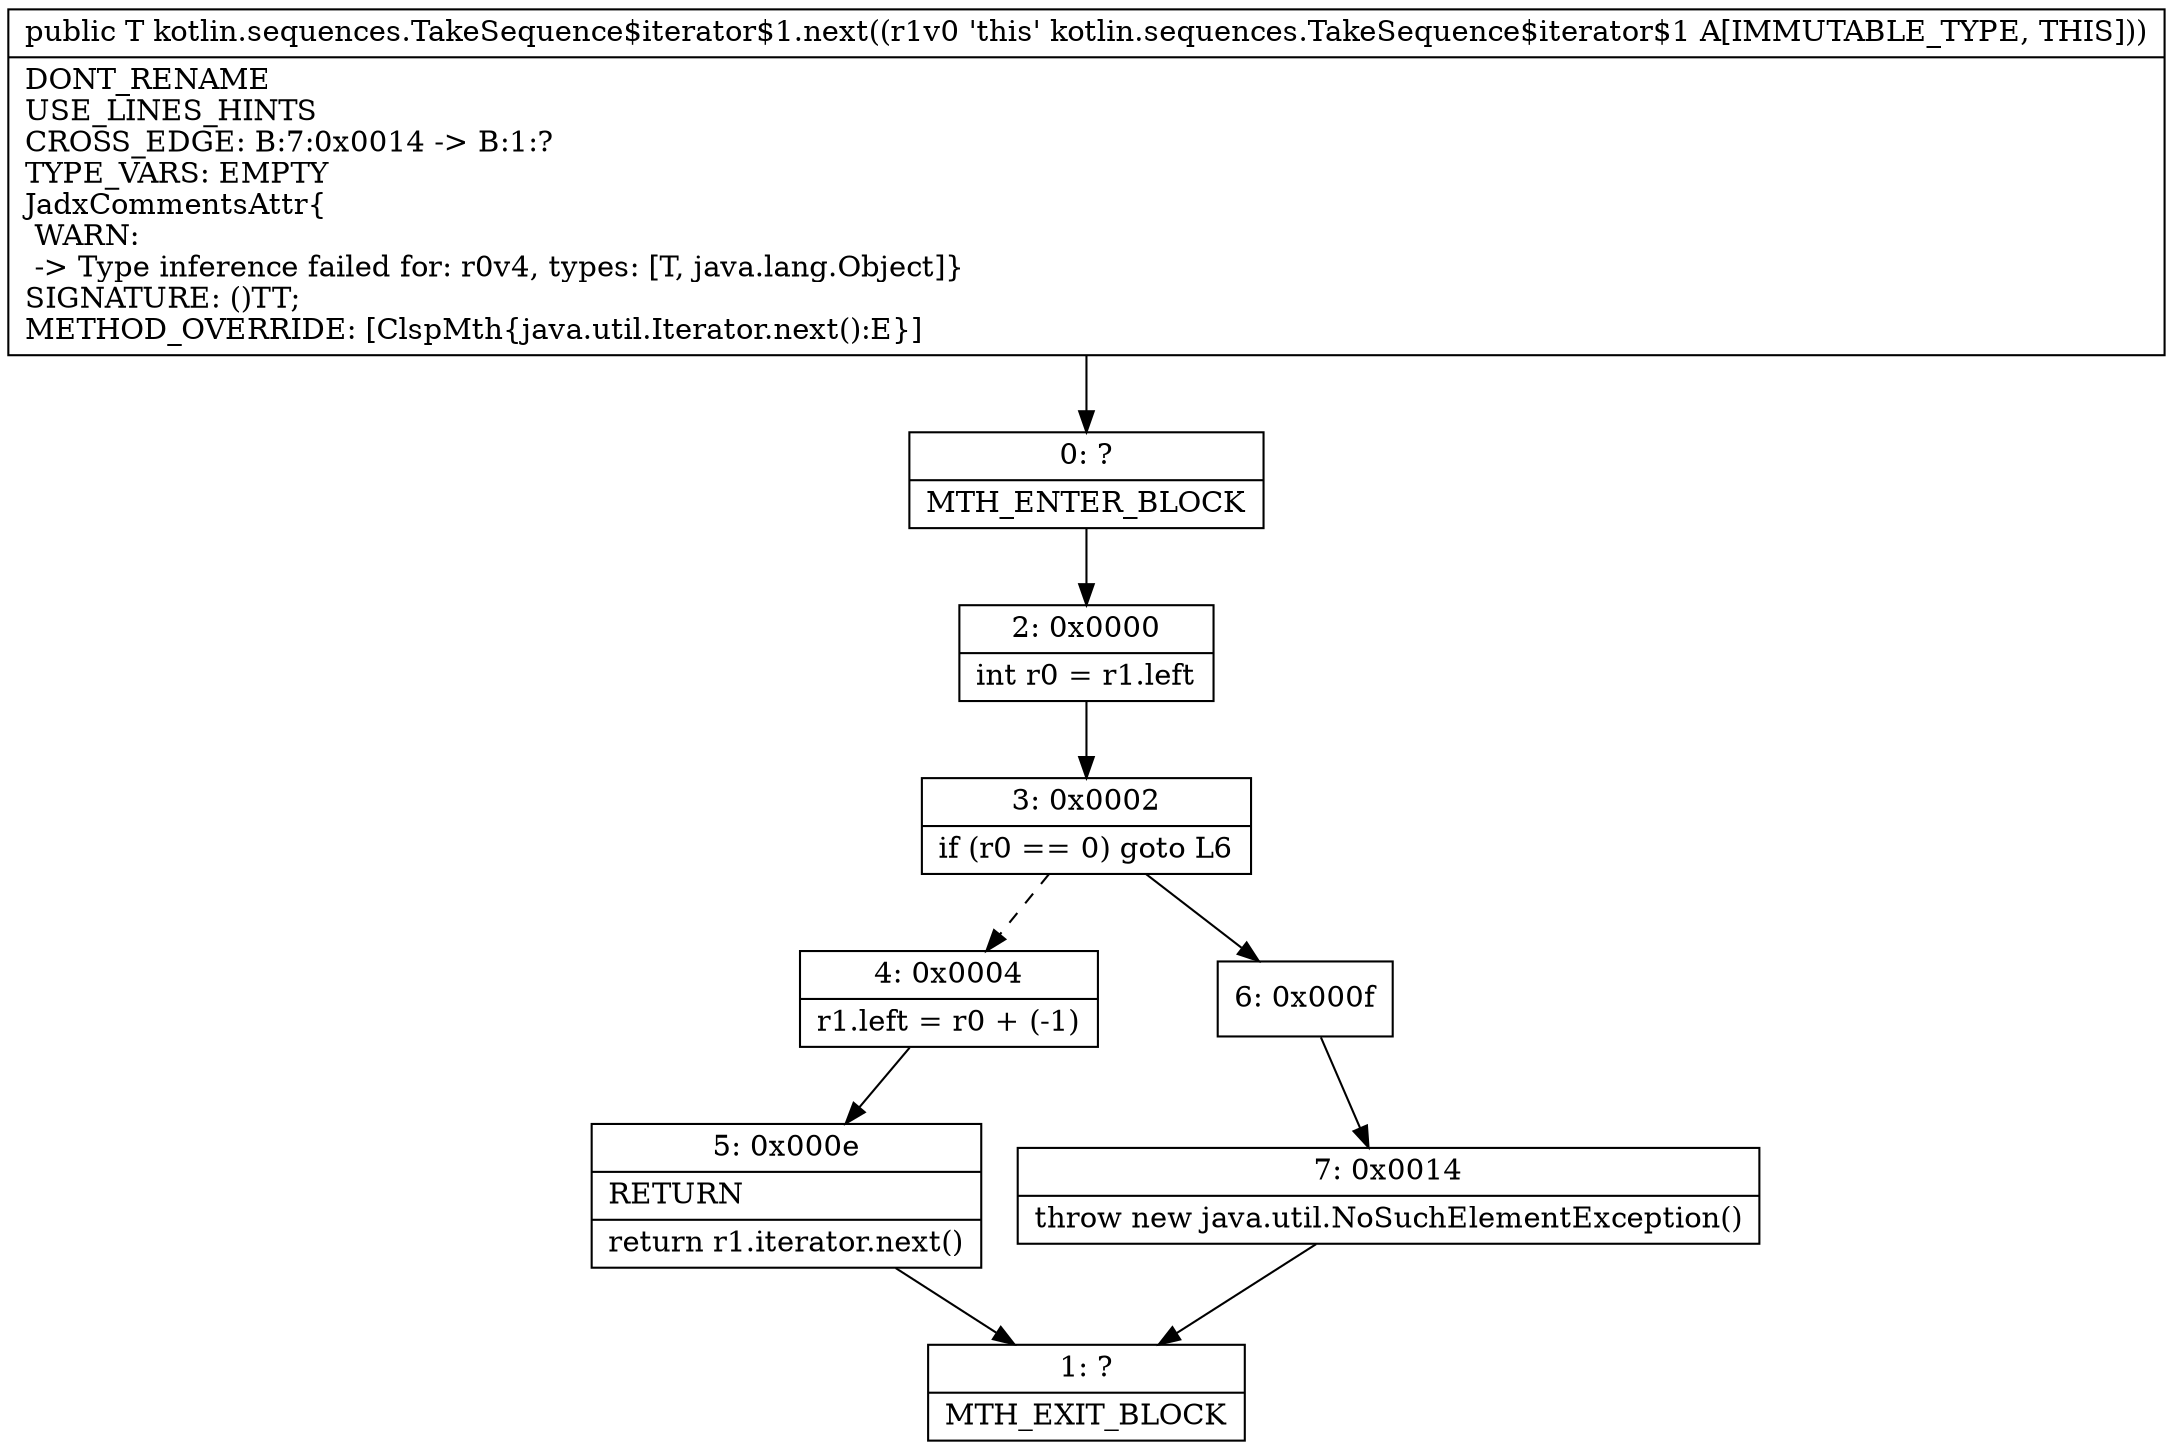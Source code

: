 digraph "CFG forkotlin.sequences.TakeSequence$iterator$1.next()Ljava\/lang\/Object;" {
Node_0 [shape=record,label="{0\:\ ?|MTH_ENTER_BLOCK\l}"];
Node_2 [shape=record,label="{2\:\ 0x0000|int r0 = r1.left\l}"];
Node_3 [shape=record,label="{3\:\ 0x0002|if (r0 == 0) goto L6\l}"];
Node_4 [shape=record,label="{4\:\ 0x0004|r1.left = r0 + (\-1)\l}"];
Node_5 [shape=record,label="{5\:\ 0x000e|RETURN\l|return r1.iterator.next()\l}"];
Node_1 [shape=record,label="{1\:\ ?|MTH_EXIT_BLOCK\l}"];
Node_6 [shape=record,label="{6\:\ 0x000f}"];
Node_7 [shape=record,label="{7\:\ 0x0014|throw new java.util.NoSuchElementException()\l}"];
MethodNode[shape=record,label="{public T kotlin.sequences.TakeSequence$iterator$1.next((r1v0 'this' kotlin.sequences.TakeSequence$iterator$1 A[IMMUTABLE_TYPE, THIS]))  | DONT_RENAME\lUSE_LINES_HINTS\lCROSS_EDGE: B:7:0x0014 \-\> B:1:?\lTYPE_VARS: EMPTY\lJadxCommentsAttr\{\l WARN: \l \-\> Type inference failed for: r0v4, types: [T, java.lang.Object]\}\lSIGNATURE: ()TT;\lMETHOD_OVERRIDE: [ClspMth\{java.util.Iterator.next():E\}]\l}"];
MethodNode -> Node_0;Node_0 -> Node_2;
Node_2 -> Node_3;
Node_3 -> Node_4[style=dashed];
Node_3 -> Node_6;
Node_4 -> Node_5;
Node_5 -> Node_1;
Node_6 -> Node_7;
Node_7 -> Node_1;
}

